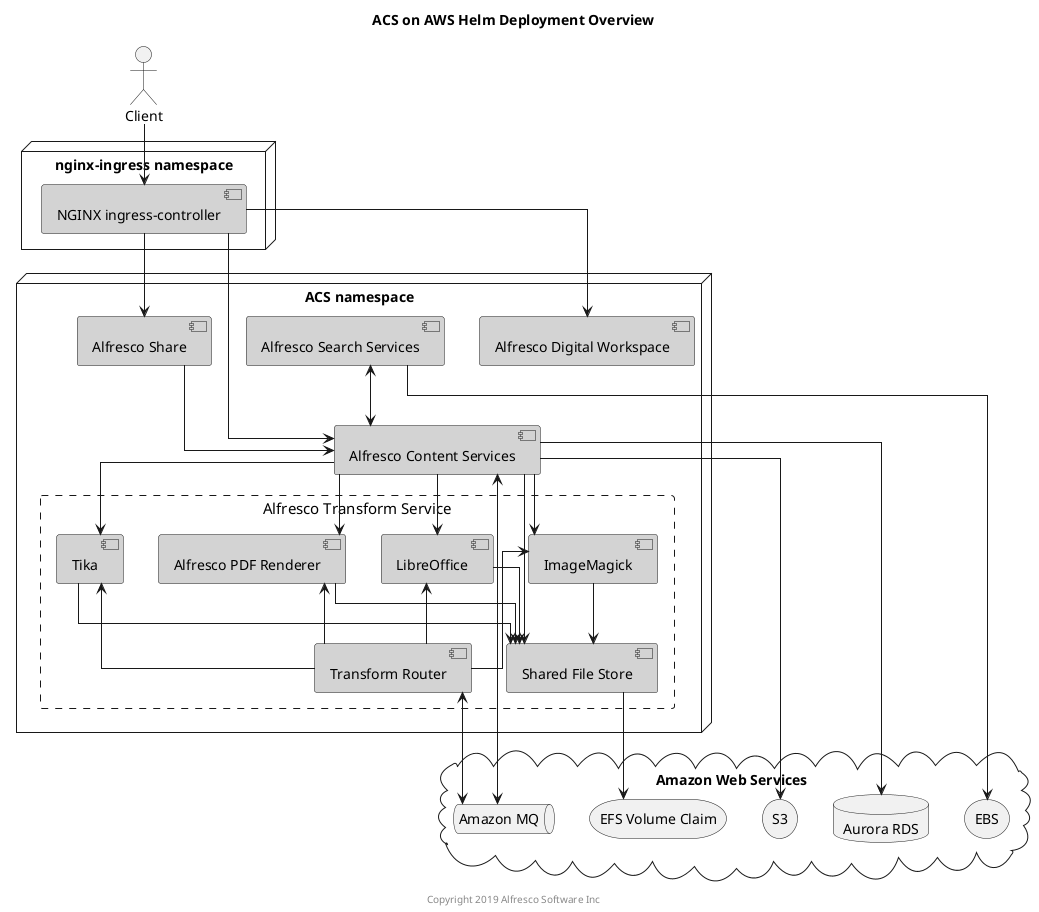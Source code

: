 @startuml

Title: ACS on AWS Helm Deployment Overview

skinparam componentStyle uml2
skinparam linetype ortho
skinparam rectangle {
    BorderStyle dashed
    FontSize 15
    FontStyle none
}

actor Client

node "nginx-ingress namespace" {
    component "NGINX ingress-controller" as nginx #lightgrey
}

node "ACS namespace" {
    component "Alfresco Digital Workspace" as adw #lightgrey
    component "Alfresco Content Services" as acs #lightgrey
    component "Alfresco Search Services" as ass #lightgrey
    component "Alfresco Share" as share #lightgrey
    rectangle "Alfresco Transform Service" {
        component "Transform Router" as tr #lightgrey
        component "Shared File Store" as sfs #lightgrey
        component "Alfresco PDF Renderer" as pdfr #lightgrey
        component "LibreOffice" as libr #lightgrey
        component "ImageMagick" as img #lightgrey
        component "Tika" as tika #lightgrey
    }
}

cloud "Amazon Web Services" {
    storage "S3" as s3
    database "Aurora RDS" as db
    storage "EBS" as ebs
    storage "EFS Volume Claim" as vc
    queue "Amazon MQ" as mq

}

Client --> nginx

nginx --> acs
nginx --> share
nginx --> adw

ass --> ebs
sfs --> vc
acs --> s3

ass <--> acs
acs --> db
acs --> pdfr
acs --> libr
acs --> img
acs --> tika
acs --> sfs
acs <--> mq
tr -up-> pdfr
tr -up-> libr
tr -up-> img
tr -up-> tika
tr <--> mq
pdfr --> sfs
libr --> sfs
img --> sfs
tika --> sfs
share --> acs

center footer Copyright 2019 Alfresco Software Inc

@enduml
